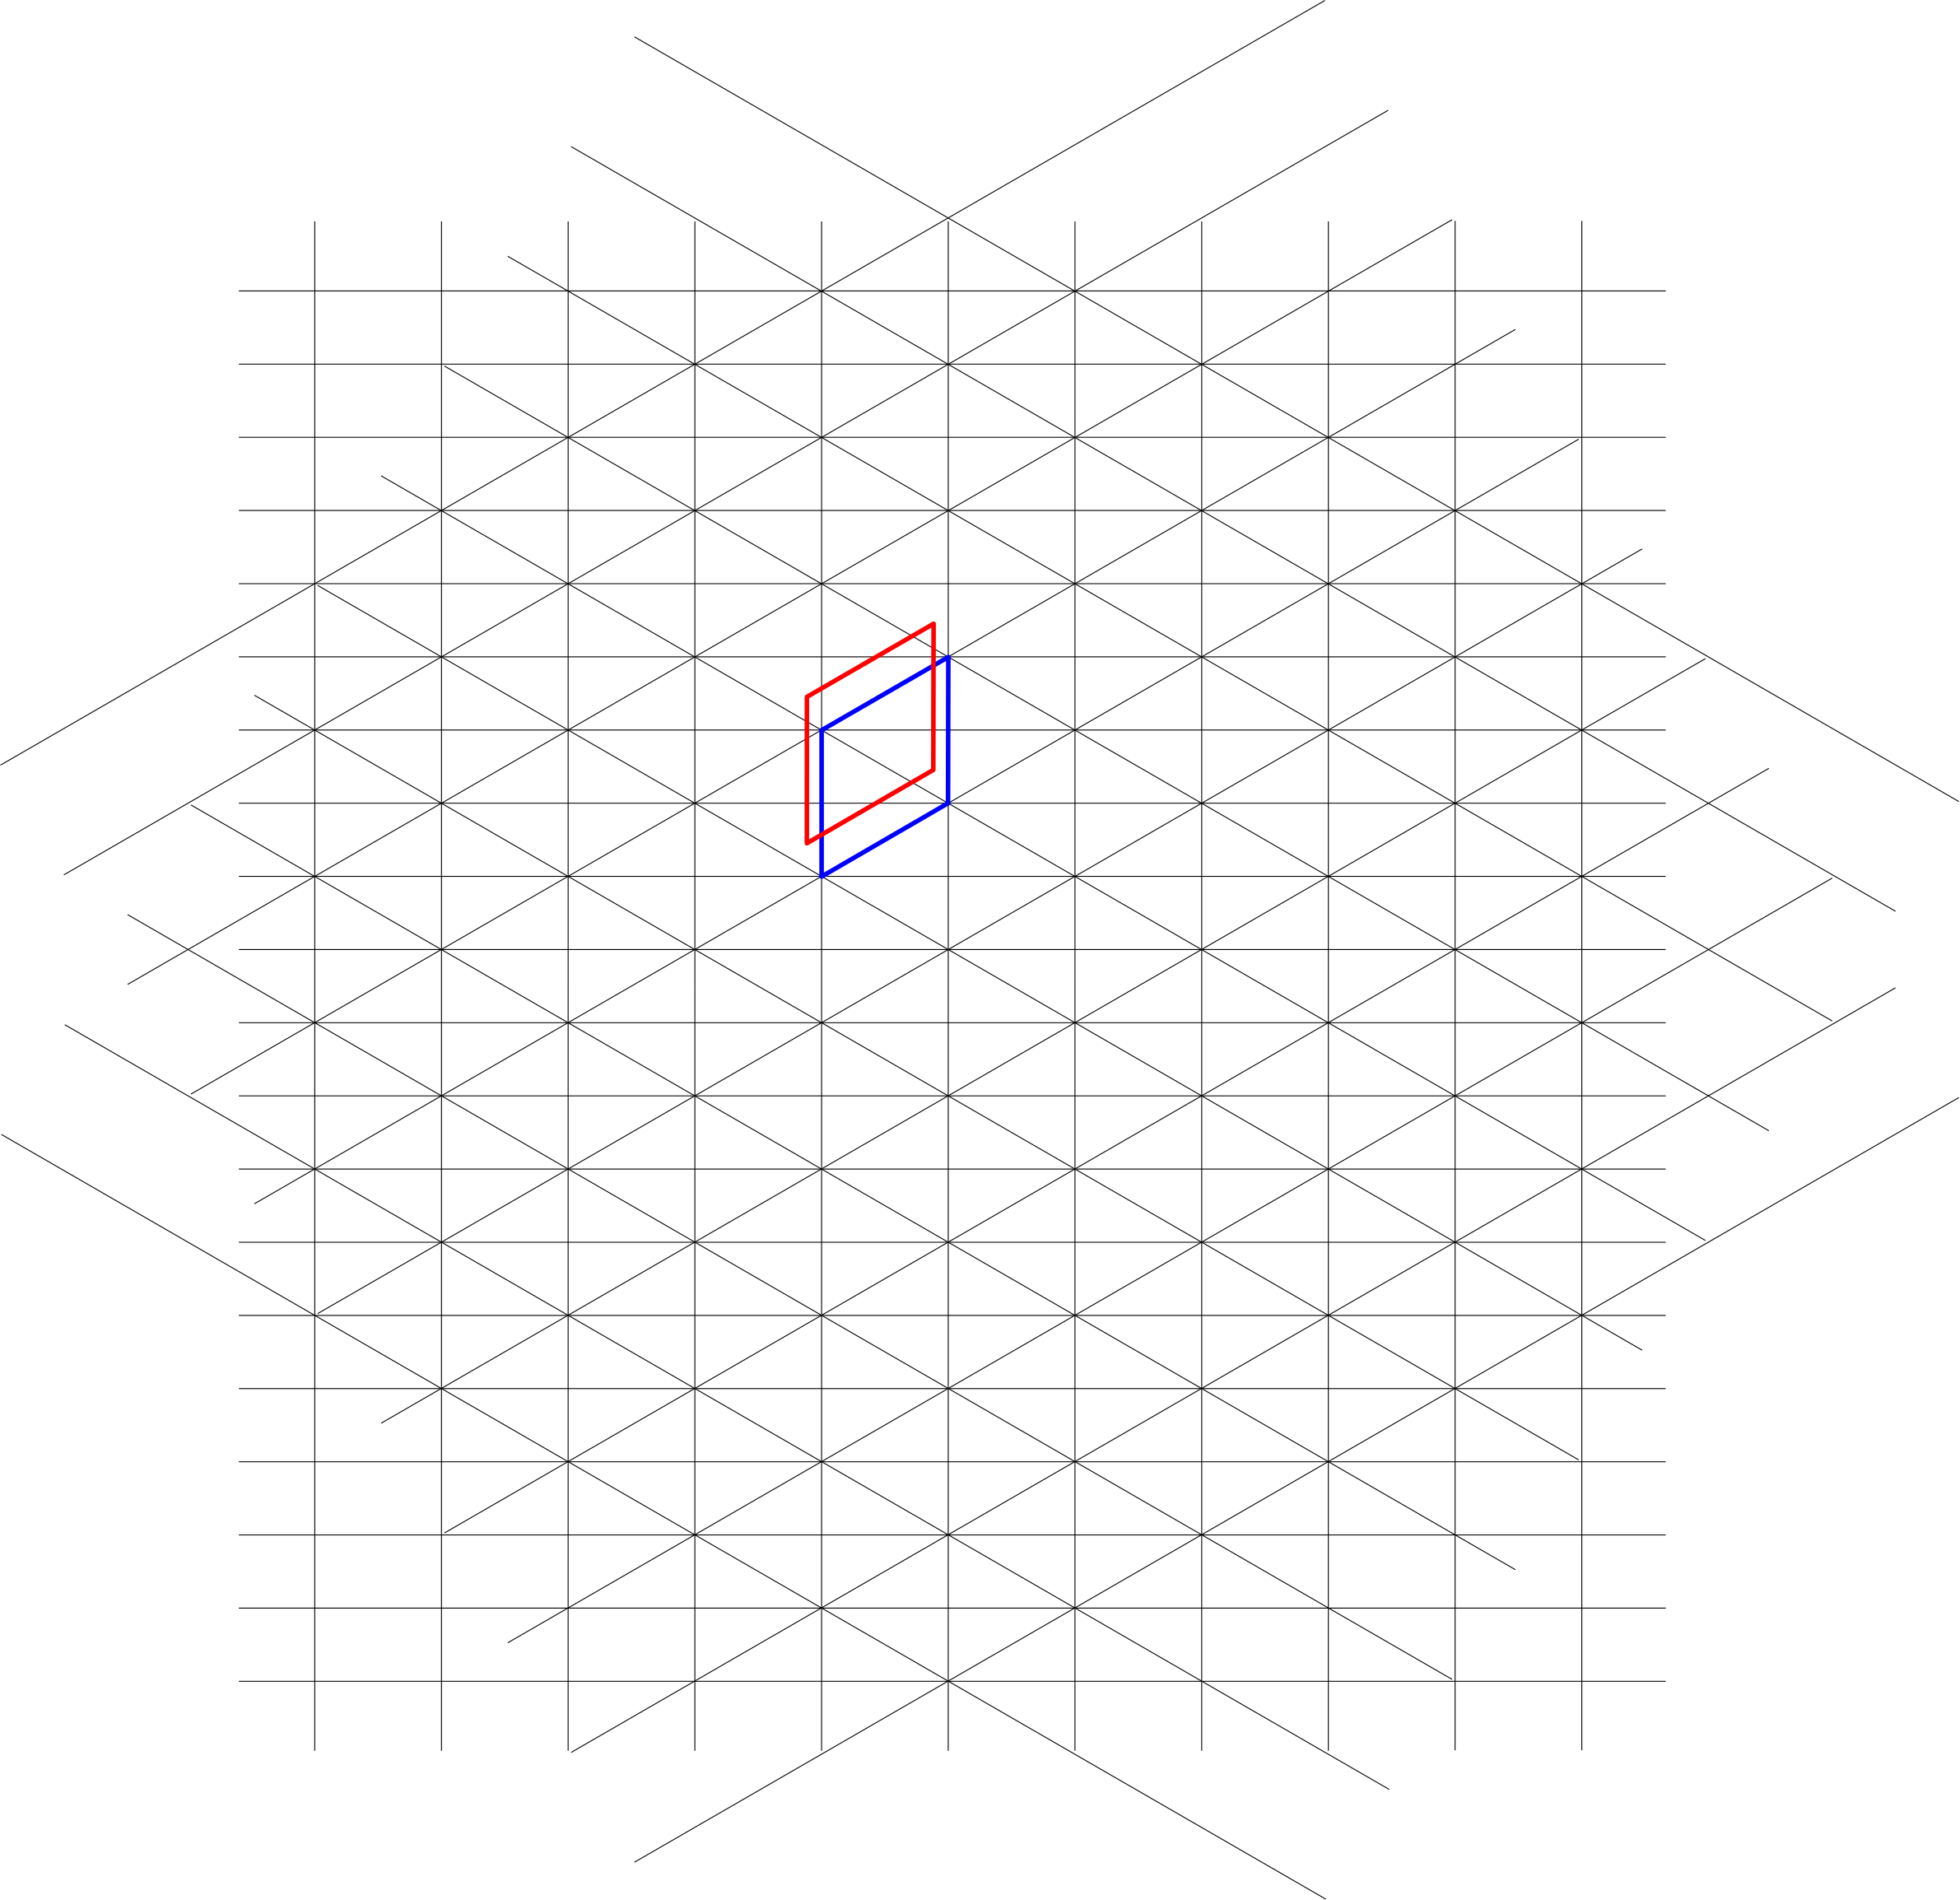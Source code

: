 <?xml version="1.0"?>
<!DOCTYPE ipe SYSTEM "ipe.dtd">
<ipe version="70218" creator="Ipe 7.2.26">
<info created="D:20230908144404" modified="D:20231128141214"/>
<ipestyle name="basic">
<symbol name="arrow/arc(spx)">
<path stroke="sym-stroke" fill="sym-stroke" pen="sym-pen">
0 0 m
-1 0.333 l
-1 -0.333 l
h
</path>
</symbol>
<symbol name="arrow/farc(spx)">
<path stroke="sym-stroke" fill="white" pen="sym-pen">
0 0 m
-1 0.333 l
-1 -0.333 l
h
</path>
</symbol>
<symbol name="arrow/ptarc(spx)">
<path stroke="sym-stroke" fill="sym-stroke" pen="sym-pen">
0 0 m
-1 0.333 l
-0.8 0 l
-1 -0.333 l
h
</path>
</symbol>
<symbol name="arrow/fptarc(spx)">
<path stroke="sym-stroke" fill="white" pen="sym-pen">
0 0 m
-1 0.333 l
-0.8 0 l
-1 -0.333 l
h
</path>
</symbol>
<symbol name="mark/circle(sx)" transformations="translations">
<path fill="sym-stroke">
0.6 0 0 0.6 0 0 e
0.4 0 0 0.4 0 0 e
</path>
</symbol>
<symbol name="mark/disk(sx)" transformations="translations">
<path fill="sym-stroke">
0.6 0 0 0.6 0 0 e
</path>
</symbol>
<symbol name="mark/fdisk(sfx)" transformations="translations">
<group>
<path fill="sym-fill">
0.5 0 0 0.5 0 0 e
</path>
<path fill="sym-stroke" fillrule="eofill">
0.6 0 0 0.6 0 0 e
0.4 0 0 0.4 0 0 e
</path>
</group>
</symbol>
<symbol name="mark/box(sx)" transformations="translations">
<path fill="sym-stroke" fillrule="eofill">
-0.6 -0.6 m
0.6 -0.6 l
0.6 0.6 l
-0.6 0.6 l
h
-0.4 -0.4 m
0.4 -0.4 l
0.4 0.4 l
-0.4 0.4 l
h
</path>
</symbol>
<symbol name="mark/square(sx)" transformations="translations">
<path fill="sym-stroke">
-0.6 -0.6 m
0.6 -0.6 l
0.6 0.6 l
-0.6 0.6 l
h
</path>
</symbol>
<symbol name="mark/fsquare(sfx)" transformations="translations">
<group>
<path fill="sym-fill">
-0.5 -0.5 m
0.5 -0.5 l
0.5 0.5 l
-0.5 0.5 l
h
</path>
<path fill="sym-stroke" fillrule="eofill">
-0.6 -0.6 m
0.6 -0.6 l
0.6 0.6 l
-0.6 0.6 l
h
-0.4 -0.4 m
0.4 -0.4 l
0.4 0.4 l
-0.4 0.4 l
h
</path>
</group>
</symbol>
<symbol name="mark/cross(sx)" transformations="translations">
<group>
<path fill="sym-stroke">
-0.43 -0.57 m
0.57 0.43 l
0.43 0.57 l
-0.57 -0.43 l
h
</path>
<path fill="sym-stroke">
-0.43 0.57 m
0.57 -0.43 l
0.43 -0.57 l
-0.57 0.43 l
h
</path>
</group>
</symbol>
<symbol name="arrow/fnormal(spx)">
<path stroke="sym-stroke" fill="white" pen="sym-pen">
0 0 m
-1 0.333 l
-1 -0.333 l
h
</path>
</symbol>
<symbol name="arrow/pointed(spx)">
<path stroke="sym-stroke" fill="sym-stroke" pen="sym-pen">
0 0 m
-1 0.333 l
-0.8 0 l
-1 -0.333 l
h
</path>
</symbol>
<symbol name="arrow/fpointed(spx)">
<path stroke="sym-stroke" fill="white" pen="sym-pen">
0 0 m
-1 0.333 l
-0.8 0 l
-1 -0.333 l
h
</path>
</symbol>
<symbol name="arrow/linear(spx)">
<path stroke="sym-stroke" pen="sym-pen">
-1 0.333 m
0 0 l
-1 -0.333 l
</path>
</symbol>
<symbol name="arrow/fdouble(spx)">
<path stroke="sym-stroke" fill="white" pen="sym-pen">
0 0 m
-1 0.333 l
-1 -0.333 l
h
-1 0 m
-2 0.333 l
-2 -0.333 l
h
</path>
</symbol>
<symbol name="arrow/double(spx)">
<path stroke="sym-stroke" fill="sym-stroke" pen="sym-pen">
0 0 m
-1 0.333 l
-1 -0.333 l
h
-1 0 m
-2 0.333 l
-2 -0.333 l
h
</path>
</symbol>
<symbol name="arrow/mid-normal(spx)">
<path stroke="sym-stroke" fill="sym-stroke" pen="sym-pen">
0.5 0 m
-0.5 0.333 l
-0.5 -0.333 l
h
</path>
</symbol>
<symbol name="arrow/mid-fnormal(spx)">
<path stroke="sym-stroke" fill="white" pen="sym-pen">
0.5 0 m
-0.5 0.333 l
-0.5 -0.333 l
h
</path>
</symbol>
<symbol name="arrow/mid-pointed(spx)">
<path stroke="sym-stroke" fill="sym-stroke" pen="sym-pen">
0.5 0 m
-0.5 0.333 l
-0.3 0 l
-0.5 -0.333 l
h
</path>
</symbol>
<symbol name="arrow/mid-fpointed(spx)">
<path stroke="sym-stroke" fill="white" pen="sym-pen">
0.5 0 m
-0.5 0.333 l
-0.3 0 l
-0.5 -0.333 l
h
</path>
</symbol>
<symbol name="arrow/mid-double(spx)">
<path stroke="sym-stroke" fill="sym-stroke" pen="sym-pen">
1 0 m
0 0.333 l
0 -0.333 l
h
0 0 m
-1 0.333 l
-1 -0.333 l
h
</path>
</symbol>
<symbol name="arrow/mid-fdouble(spx)">
<path stroke="sym-stroke" fill="white" pen="sym-pen">
1 0 m
0 0.333 l
0 -0.333 l
h
0 0 m
-1 0.333 l
-1 -0.333 l
h
</path>
</symbol>
<anglesize name="22.5 deg" value="22.5"/>
<anglesize name="30 deg" value="30"/>
<anglesize name="45 deg" value="45"/>
<anglesize name="60 deg" value="60"/>
<anglesize name="90 deg" value="90"/>
<arrowsize name="large" value="10"/>
<arrowsize name="small" value="5"/>
<arrowsize name="tiny" value="3"/>
<color name="blue" value="0 0 1"/>
<color name="brown" value="0.647 0.165 0.165"/>
<color name="darkblue" value="0 0 0.545"/>
<color name="darkcyan" value="0 0.545 0.545"/>
<color name="darkgray" value="0.663"/>
<color name="darkgreen" value="0 0.392 0"/>
<color name="darkmagenta" value="0.545 0 0.545"/>
<color name="darkorange" value="1 0.549 0"/>
<color name="darkred" value="0.545 0 0"/>
<color name="gold" value="1 0.843 0"/>
<color name="gray" value="0.745"/>
<color name="green" value="0 1 0"/>
<color name="lightblue" value="0.678 0.847 0.902"/>
<color name="lightcyan" value="0.878 1 1"/>
<color name="lightgray" value="0.827"/>
<color name="lightgreen" value="0.565 0.933 0.565"/>
<color name="lightyellow" value="1 1 0.878"/>
<color name="navy" value="0 0 0.502"/>
<color name="orange" value="1 0.647 0"/>
<color name="pink" value="1 0.753 0.796"/>
<color name="purple" value="0.627 0.125 0.941"/>
<color name="red" value="1 0 0"/>
<color name="seagreen" value="0.18 0.545 0.341"/>
<color name="turquoise" value="0.251 0.878 0.816"/>
<color name="violet" value="0.933 0.51 0.933"/>
<color name="yellow" value="1 1 0"/>
<dashstyle name="dash dot dotted" value="[4 2 1 2 1 2] 0"/>
<dashstyle name="dash dotted" value="[4 2 1 2] 0"/>
<dashstyle name="dashed" value="[4] 0"/>
<dashstyle name="dotted" value="[1 3] 0"/>
<gridsize name="10 pts (~3.5 mm)" value="10"/>
<gridsize name="14 pts (~5 mm)" value="14"/>
<gridsize name="16 pts (~6 mm)" value="16"/>
<gridsize name="20 pts (~7 mm)" value="20"/>
<gridsize name="28 pts (~10 mm)" value="28"/>
<gridsize name="32 pts (~12 mm)" value="32"/>
<gridsize name="4 pts" value="4"/>
<gridsize name="56 pts (~20 mm)" value="56"/>
<gridsize name="8 pts (~3 mm)" value="8"/>
<opacity name="10%" value="0.1"/>
<opacity name="30%" value="0.3"/>
<opacity name="50%" value="0.5"/>
<opacity name="75%" value="0.75"/>
<pen name="fat" value="1.2"/>
<pen name="heavier" value="0.8"/>
<pen name="ultrafat" value="2"/>
<symbolsize name="large" value="5"/>
<symbolsize name="small" value="2"/>
<symbolsize name="tiny" value="1.1"/>
<textsize name="Huge" value="\Huge"/>
<textsize name="LARGE" value="\LARGE"/>
<textsize name="Large" value="\Large"/>
<textsize name="footnote" value="\footnotesize"/>
<textsize name="huge" value="\huge"/>
<textsize name="large" value="\large"/>
<textsize name="script" value="\scriptsize"/>
<textsize name="small" value="\small"/>
<textsize name="tiny" value="\tiny"/>
<textstyle name="center" begin="\begin{center}" end="\end{center}"/>
<textstyle name="item" begin="\begin{itemize}\item{}" end="\end{itemize}"/>
<textstyle name="itemize" begin="\begin{itemize}" end="\end{itemize}"/>
<tiling name="falling" angle="-60" step="4" width="1"/>
<tiling name="rising" angle="30" step="4" width="1"/>
</ipestyle>
<page>
<layer name="gamma"/>
<layer name="curve"/>
<layer name="epsilon"/>
<layer name="zeta"/>
<layer name="alpha"/>
<view layers="gamma curve epsilon zeta" active="zeta"/>
<view layers="gamma curve epsilon zeta alpha" active="alpha"/>
<path layer="zeta" stroke="black">
608 800 m
-16 800 l
</path>
<path matrix="1 0 0 1 0 -32" stroke="black">
608 800 m
-16 800 l
</path>
<path matrix="1 0 0 1 0 -64" stroke="black">
608 800 m
-16 800 l
</path>
<path matrix="1 0 0 1 0 -96" stroke="black">
608 800 m
-16 800 l
</path>
<path matrix="1 0 0 1 0 -128" stroke="black">
608 800 m
-16 800 l
</path>
<path matrix="1 0 0 1 0 -160" stroke="black">
608 800 m
-16 800 l
</path>
<path matrix="1 0 0 1 0 -192" stroke="black">
608 800 m
-16 800 l
</path>
<path matrix="1 0 0 1 0 -224" stroke="black">
608 800 m
-16 800 l
</path>
<path matrix="1 0 0 1 0 -256" stroke="black">
608 800 m
-16 800 l
</path>
<path matrix="1 0 0 1 0 -288" stroke="black">
608 800 m
-16 800 l
</path>
<path matrix="1 0 0 1 0 -320" stroke="black">
608 800 m
-16 800 l
</path>
<path matrix="1 0 0 1 0 -352" stroke="black">
608 800 m
-16 800 l
</path>
<path matrix="1 0 0 1 0 -384" stroke="black">
608 800 m
-16 800 l
</path>
<path matrix="1 0 0 1 0 -416" stroke="black">
608 800 m
-16 800 l
</path>
<path matrix="1 0 0 1 0 -448" stroke="black">
608 800 m
-16 800 l
</path>
<path matrix="1 0 0 1 0 -480" stroke="black">
608 800 m
-16 800 l
</path>
<path matrix="1 0 0 1 0 -512" stroke="black">
608 800 m
-16 800 l
</path>
<path matrix="1 0 0 1 0 -544" stroke="black">
608 800 m
-16 800 l
</path>
<path matrix="1 0 0 1 0 -576" stroke="black">
608 800 m
-16 800 l
</path>
<path matrix="1 0 0 1 0 -608" stroke="black">
608 800 m
-16 800 l
</path>
<path matrix="1.1 0 0 1.1 -1.71951 -49.6" stroke="black">
17.1999 800.001 m
17.1904 192 l
</path>
<path matrix="1.1 0 0 1.1 53.7008 -49.6" stroke="black">
17.1999 800.001 m
17.1904 192 l
</path>
<path matrix="1.1 0 0 1.1 109.085 -49.6" stroke="black">
17.1999 800.001 m
17.1904 192 l
</path>
<path matrix="1.1 0 0 1.1 164.511 -49.6" stroke="black">
17.1999 800.001 m
17.1904 192 l
</path>
<path matrix="1.1 0 0 1.1 219.932 -49.6" stroke="black">
17.1999 800.001 m
17.1904 192 l
</path>
<path matrix="1.1 0 0 1.1 275.315 -49.6" stroke="black">
17.1999 800.001 m
17.1904 192 l
</path>
<path matrix="1.1 0 0 1.1 330.742 -49.6" stroke="black">
17.1999 800.001 m
17.1904 192 l
</path>
<path matrix="1.1 0 0 1.1 386.163 -49.6" stroke="black">
17.1999 800.001 m
17.1904 192 l
</path>
<path matrix="1.1 0 0 1.1 441.547 -49.6" stroke="black">
17.1999 800.001 m
17.1904 192 l
</path>
<path matrix="1.1 0 0 1.1 496.974 -49.361" stroke="black">
17.1999 800.001 m
17.1904 192 l
</path>
<path matrix="1.1 0 0 1.1 552.395 -49.361" stroke="black">
17.1999 800.001 m
17.1904 192 l
</path>
<path matrix="-0.55 0.952628 -0.952628 -0.55 928.565 536.5" stroke="black">
17.1999 800.001 m
17.1904 192 l
</path>
<path matrix="-0.55 0.952628 -0.952628 -0.55 900.855 584.496" stroke="black">
17.1999 800.001 m
17.1904 192 l
</path>
<path matrix="-0.55 0.952628 -0.952628 -0.55 873.163 632.46" stroke="black">
17.1999 800.001 m
17.1904 192 l
</path>
<path matrix="-0.55 0.952628 -0.952628 -0.55 845.45 680.46" stroke="black">
17.1999 800.001 m
17.1904 192 l
</path>
<path matrix="-0.55 0.952628 -0.952628 -0.55 817.739 728.456" stroke="black">
17.1999 800.001 m
17.1904 192 l
</path>
<path matrix="-0.55 0.952628 -0.952628 -0.55 790.048 776.419" stroke="black">
17.1999 800.001 m
17.1904 192 l
</path>
<path matrix="-0.55 0.952628 -0.952628 -0.55 762.334 824.42" stroke="black">
17.1999 800.001 m
17.1904 192 l
</path>
<path matrix="-0.55 0.952628 -0.952628 -0.55 734.624 872.416" stroke="black">
17.1999 800.001 m
17.1904 192 l
</path>
<path matrix="-0.55 0.952628 -0.952628 -0.55 706.932 920.38" stroke="black">
17.1999 800.001 m
17.1904 192 l
</path>
<path matrix="-0.55 0.952628 -0.952628 -0.55 679.011 968.262" stroke="black">
17.1999 800.001 m
17.1904 192 l
</path>
<path matrix="-0.55 0.952628 -0.952628 -0.55 651.301 1016.26" stroke="black">
17.1999 800.001 m
17.1904 192 l
</path>
<path matrix="-0.55 -0.952628 0.952628 -0.55 -16.4422 1033.1" stroke="black">
17.1999 800.001 m
17.1904 192 l
</path>
<path matrix="-0.55 -0.952628 0.952628 -0.55 -44.1524 985.104" stroke="black">
17.1999 800.001 m
17.1904 192 l
</path>
<path matrix="-0.55 -0.952628 0.952628 -0.55 -71.8445 937.14" stroke="black">
17.1999 800.001 m
17.1904 192 l
</path>
<path matrix="-0.55 -0.952628 0.952628 -0.55 -99.5575 889.139" stroke="black">
17.1999 800.001 m
17.1904 192 l
</path>
<path matrix="-0.55 -0.952628 0.952628 -0.55 -127.268 841.143" stroke="black">
17.1999 800.001 m
17.1904 192 l
</path>
<path matrix="-0.55 -0.952628 0.952628 -0.55 -154.959 793.18" stroke="black">
17.1999 800.001 m
17.1904 192 l
</path>
<path matrix="-0.55 -0.952628 0.952628 -0.55 -182.673 745.179" stroke="black">
17.1999 800.001 m
17.1904 192 l
</path>
<path matrix="-0.55 -0.952628 0.952628 -0.55 -210.383 697.183" stroke="black">
17.1999 800.001 m
17.1904 192 l
</path>
<path matrix="-0.55 -0.952628 0.952628 -0.55 -238.075 649.219" stroke="black">
17.1999 800.001 m
17.1904 192 l
</path>
<path matrix="-0.55 -0.952628 0.952628 -0.55 -265.582 601.099" stroke="black">
17.1999 800.001 m
17.1904 192 l
</path>
<path matrix="-0.55 -0.952628 0.952628 -0.55 -293.293 553.103" stroke="black">
17.1999 800.001 m
17.1904 192 l
</path>
<path stroke="blue" pen="ultrafat">
238.853 607.924 m
294.275 639.92 l
294.145 576 l
238.847 543.921 l
h
</path>
<path matrix="1 0 0 1 -6.45075 14.5545" stroke="red" pen="ultrafat">
238.853 607.924 m
294.275 639.92 l
294.145 576 l
238.847 543.921 l
h
</path>
</page>
</ipe>
